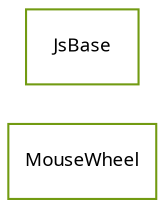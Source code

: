 strict digraph class_diagram {
  rankdir=LR;
  TypeMouseWheel[
    label="MouseWheel",
    URL="MouseWheel.html",
    tooltip="com.sekati.external.MouseWheel",
    fontname="Verdana",
    fontsize="9"
    color="#729b12"
    shape="record"
  ];
  TypeJsBase[
    label="JsBase",
    URL="JsBase.html",
    tooltip="com.sekati.external.JsBase",
    fontname="Verdana",
    fontsize="9"
    color="#729b12"
    shape="record"
  ];
}
